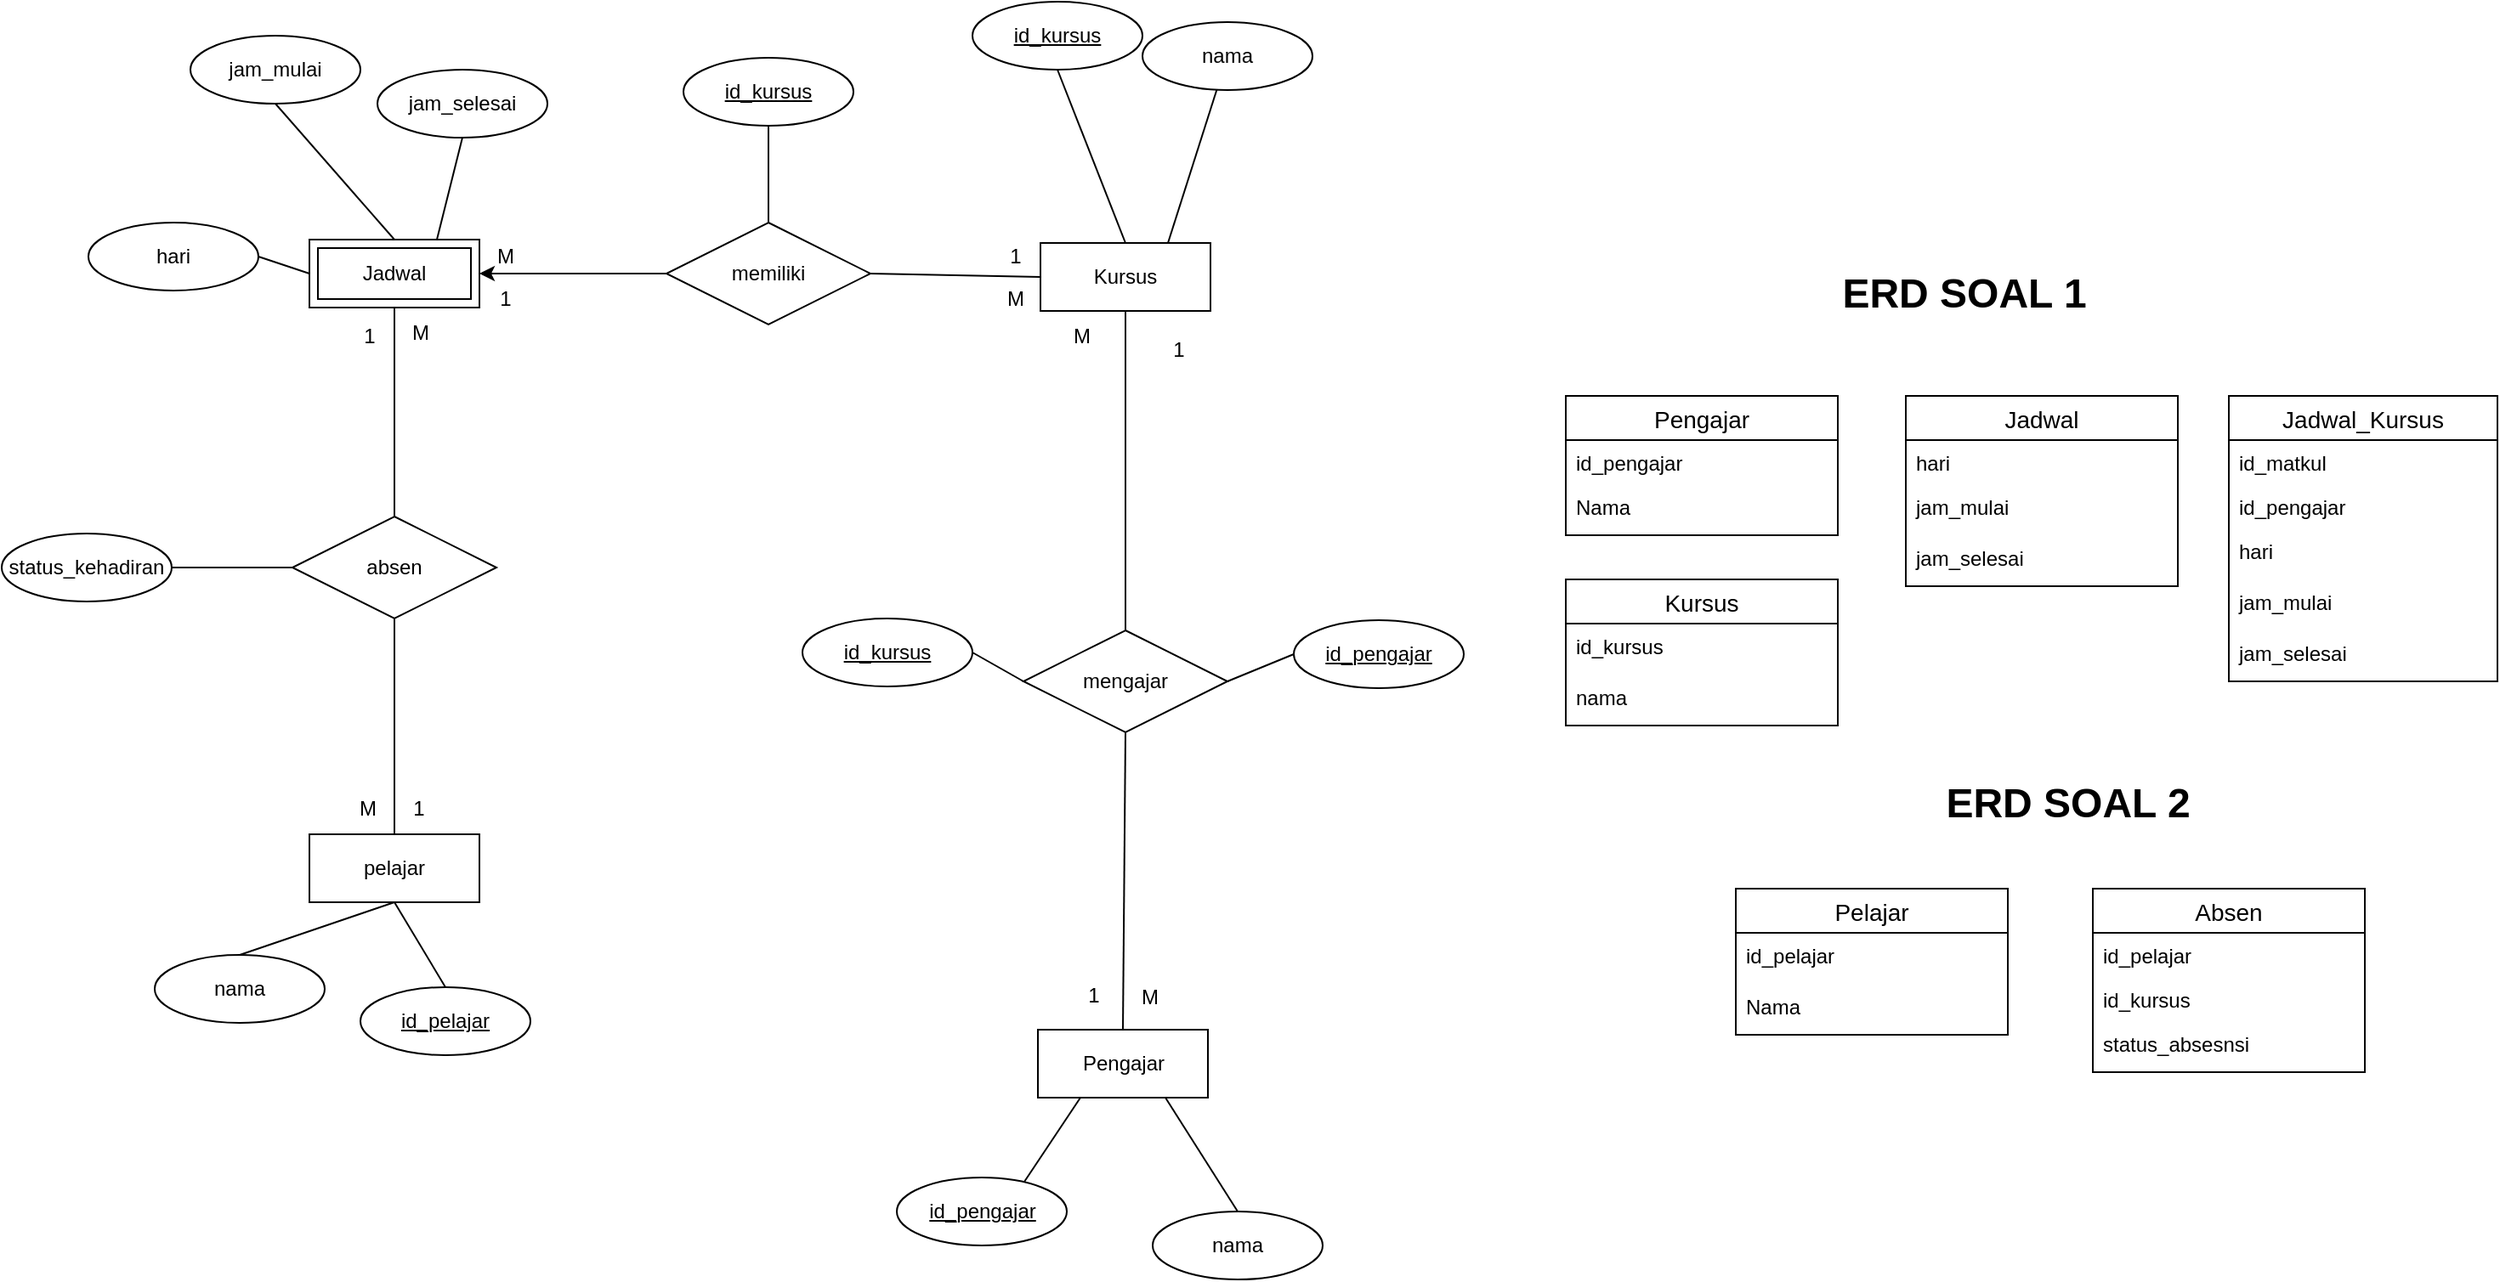 <mxfile version="20.8.23" type="device"><diagram name="Page-1" id="7TSt_AGY1cLhhKgOp_Kf"><mxGraphModel dx="3115" dy="1248" grid="1" gridSize="10" guides="1" tooltips="1" connect="1" arrows="1" fold="1" page="1" pageScale="1" pageWidth="850" pageHeight="1100" math="0" shadow="0"><root><mxCell id="0"/><mxCell id="1" parent="0"/><mxCell id="c8QgagZHZJS5c7rCXzzY-150" value="Kursus" style="whiteSpace=wrap;html=1;align=center;" vertex="1" parent="1"><mxGeometry x="681" y="270" width="100" height="40" as="geometry"/></mxCell><mxCell id="c8QgagZHZJS5c7rCXzzY-151" value="Pengajar" style="whiteSpace=wrap;html=1;align=center;" vertex="1" parent="1"><mxGeometry x="679.5" y="733" width="100" height="40" as="geometry"/></mxCell><mxCell id="c8QgagZHZJS5c7rCXzzY-153" value="memiliki" style="shape=rhombus;perimeter=rhombusPerimeter;whiteSpace=wrap;html=1;align=center;" vertex="1" parent="1"><mxGeometry x="461" y="258" width="120" height="60" as="geometry"/></mxCell><mxCell id="c8QgagZHZJS5c7rCXzzY-154" value="Pelajar" style="swimlane;fontStyle=0;childLayout=stackLayout;horizontal=1;startSize=26;horizontalStack=0;resizeParent=1;resizeParentMax=0;resizeLast=0;collapsible=1;marginBottom=0;align=center;fontSize=14;" vertex="1" parent="1"><mxGeometry x="1090" y="650" width="160" height="86" as="geometry"/></mxCell><mxCell id="c8QgagZHZJS5c7rCXzzY-155" value="id_pelajar" style="text;strokeColor=none;fillColor=none;spacingLeft=4;spacingRight=4;overflow=hidden;rotatable=0;points=[[0,0.5],[1,0.5]];portConstraint=eastwest;fontSize=12;" vertex="1" parent="c8QgagZHZJS5c7rCXzzY-154"><mxGeometry y="26" width="160" height="30" as="geometry"/></mxCell><mxCell id="c8QgagZHZJS5c7rCXzzY-156" value="Nama" style="text;strokeColor=none;fillColor=none;spacingLeft=4;spacingRight=4;overflow=hidden;rotatable=0;points=[[0,0.5],[1,0.5]];portConstraint=eastwest;fontSize=12;" vertex="1" parent="c8QgagZHZJS5c7rCXzzY-154"><mxGeometry y="56" width="160" height="30" as="geometry"/></mxCell><mxCell id="c8QgagZHZJS5c7rCXzzY-157" value="Absen" style="swimlane;fontStyle=0;childLayout=stackLayout;horizontal=1;startSize=26;horizontalStack=0;resizeParent=1;resizeParentMax=0;resizeLast=0;collapsible=1;marginBottom=0;align=center;fontSize=14;" vertex="1" parent="1"><mxGeometry x="1300" y="650" width="160" height="108" as="geometry"/></mxCell><mxCell id="c8QgagZHZJS5c7rCXzzY-158" value="id_pelajar&#10;" style="text;strokeColor=none;fillColor=none;spacingLeft=4;spacingRight=4;overflow=hidden;rotatable=0;points=[[0,0.5],[1,0.5]];portConstraint=eastwest;fontSize=12;" vertex="1" parent="c8QgagZHZJS5c7rCXzzY-157"><mxGeometry y="26" width="160" height="26" as="geometry"/></mxCell><mxCell id="c8QgagZHZJS5c7rCXzzY-159" value="id_kursus&#10;" style="text;strokeColor=none;fillColor=none;spacingLeft=4;spacingRight=4;overflow=hidden;rotatable=0;points=[[0,0.5],[1,0.5]];portConstraint=eastwest;fontSize=12;" vertex="1" parent="c8QgagZHZJS5c7rCXzzY-157"><mxGeometry y="52" width="160" height="26" as="geometry"/></mxCell><mxCell id="c8QgagZHZJS5c7rCXzzY-160" value="status_absesnsi" style="text;strokeColor=none;fillColor=none;spacingLeft=4;spacingRight=4;overflow=hidden;rotatable=0;points=[[0,0.5],[1,0.5]];portConstraint=eastwest;fontSize=12;" vertex="1" parent="c8QgagZHZJS5c7rCXzzY-157"><mxGeometry y="78" width="160" height="30" as="geometry"/></mxCell><mxCell id="c8QgagZHZJS5c7rCXzzY-161" value="&lt;font style=&quot;font-size: 24px;&quot;&gt;&lt;b&gt;ERD SOAL 2&lt;/b&gt;&lt;/font&gt;" style="text;html=1;align=center;verticalAlign=middle;resizable=0;points=[];autosize=1;strokeColor=none;fillColor=none;" vertex="1" parent="1"><mxGeometry x="1200" y="580" width="170" height="40" as="geometry"/></mxCell><mxCell id="c8QgagZHZJS5c7rCXzzY-162" value="Pengajar" style="swimlane;fontStyle=0;childLayout=stackLayout;horizontal=1;startSize=26;horizontalStack=0;resizeParent=1;resizeParentMax=0;resizeLast=0;collapsible=1;marginBottom=0;align=center;fontSize=14;" vertex="1" parent="1"><mxGeometry x="990" y="360" width="160" height="82" as="geometry"/></mxCell><mxCell id="c8QgagZHZJS5c7rCXzzY-163" value="id_pengajar" style="text;strokeColor=none;fillColor=none;spacingLeft=4;spacingRight=4;overflow=hidden;rotatable=0;points=[[0,0.5],[1,0.5]];portConstraint=eastwest;fontSize=12;" vertex="1" parent="c8QgagZHZJS5c7rCXzzY-162"><mxGeometry y="26" width="160" height="26" as="geometry"/></mxCell><mxCell id="c8QgagZHZJS5c7rCXzzY-164" value="Nama" style="text;strokeColor=none;fillColor=none;spacingLeft=4;spacingRight=4;overflow=hidden;rotatable=0;points=[[0,0.5],[1,0.5]];portConstraint=eastwest;fontSize=12;" vertex="1" parent="c8QgagZHZJS5c7rCXzzY-162"><mxGeometry y="52" width="160" height="30" as="geometry"/></mxCell><mxCell id="c8QgagZHZJS5c7rCXzzY-165" value="Jadwal" style="swimlane;fontStyle=0;childLayout=stackLayout;horizontal=1;startSize=26;horizontalStack=0;resizeParent=1;resizeParentMax=0;resizeLast=0;collapsible=1;marginBottom=0;align=center;fontSize=14;" vertex="1" parent="1"><mxGeometry x="1190" y="360" width="160" height="112" as="geometry"/></mxCell><mxCell id="c8QgagZHZJS5c7rCXzzY-166" value="hari" style="text;strokeColor=none;fillColor=none;spacingLeft=4;spacingRight=4;overflow=hidden;rotatable=0;points=[[0,0.5],[1,0.5]];portConstraint=eastwest;fontSize=12;" vertex="1" parent="c8QgagZHZJS5c7rCXzzY-165"><mxGeometry y="26" width="160" height="26" as="geometry"/></mxCell><mxCell id="c8QgagZHZJS5c7rCXzzY-167" value="jam_mulai" style="text;strokeColor=none;fillColor=none;spacingLeft=4;spacingRight=4;overflow=hidden;rotatable=0;points=[[0,0.5],[1,0.5]];portConstraint=eastwest;fontSize=12;" vertex="1" parent="c8QgagZHZJS5c7rCXzzY-165"><mxGeometry y="52" width="160" height="30" as="geometry"/></mxCell><mxCell id="c8QgagZHZJS5c7rCXzzY-168" value="jam_selesai" style="text;strokeColor=none;fillColor=none;spacingLeft=4;spacingRight=4;overflow=hidden;rotatable=0;points=[[0,0.5],[1,0.5]];portConstraint=eastwest;fontSize=12;" vertex="1" parent="c8QgagZHZJS5c7rCXzzY-165"><mxGeometry y="82" width="160" height="30" as="geometry"/></mxCell><mxCell id="c8QgagZHZJS5c7rCXzzY-169" value="Kursus" style="swimlane;fontStyle=0;childLayout=stackLayout;horizontal=1;startSize=26;horizontalStack=0;resizeParent=1;resizeParentMax=0;resizeLast=0;collapsible=1;marginBottom=0;align=center;fontSize=14;" vertex="1" parent="1"><mxGeometry x="990" y="468" width="160" height="86" as="geometry"/></mxCell><mxCell id="c8QgagZHZJS5c7rCXzzY-170" value="id_kursus" style="text;strokeColor=none;fillColor=none;spacingLeft=4;spacingRight=4;overflow=hidden;rotatable=0;points=[[0,0.5],[1,0.5]];portConstraint=eastwest;fontSize=12;" vertex="1" parent="c8QgagZHZJS5c7rCXzzY-169"><mxGeometry y="26" width="160" height="30" as="geometry"/></mxCell><mxCell id="c8QgagZHZJS5c7rCXzzY-171" value="nama" style="text;strokeColor=none;fillColor=none;spacingLeft=4;spacingRight=4;overflow=hidden;rotatable=0;points=[[0,0.5],[1,0.5]];portConstraint=eastwest;fontSize=12;" vertex="1" parent="c8QgagZHZJS5c7rCXzzY-169"><mxGeometry y="56" width="160" height="30" as="geometry"/></mxCell><mxCell id="c8QgagZHZJS5c7rCXzzY-172" value="Jadwal_Kursus" style="swimlane;fontStyle=0;childLayout=stackLayout;horizontal=1;startSize=26;horizontalStack=0;resizeParent=1;resizeParentMax=0;resizeLast=0;collapsible=1;marginBottom=0;align=center;fontSize=14;" vertex="1" parent="1"><mxGeometry x="1380" y="360" width="158" height="168" as="geometry"/></mxCell><mxCell id="c8QgagZHZJS5c7rCXzzY-173" value="id_matkul" style="text;strokeColor=none;fillColor=none;spacingLeft=4;spacingRight=4;overflow=hidden;rotatable=0;points=[[0,0.5],[1,0.5]];portConstraint=eastwest;fontSize=12;" vertex="1" parent="c8QgagZHZJS5c7rCXzzY-172"><mxGeometry y="26" width="158" height="26" as="geometry"/></mxCell><mxCell id="c8QgagZHZJS5c7rCXzzY-174" value="id_pengajar" style="text;strokeColor=none;fillColor=none;spacingLeft=4;spacingRight=4;overflow=hidden;rotatable=0;points=[[0,0.5],[1,0.5]];portConstraint=eastwest;fontSize=12;" vertex="1" parent="c8QgagZHZJS5c7rCXzzY-172"><mxGeometry y="52" width="158" height="26" as="geometry"/></mxCell><mxCell id="c8QgagZHZJS5c7rCXzzY-175" value="hari" style="text;strokeColor=none;fillColor=none;spacingLeft=4;spacingRight=4;overflow=hidden;rotatable=0;points=[[0,0.5],[1,0.5]];portConstraint=eastwest;fontSize=12;" vertex="1" parent="c8QgagZHZJS5c7rCXzzY-172"><mxGeometry y="78" width="158" height="30" as="geometry"/></mxCell><mxCell id="c8QgagZHZJS5c7rCXzzY-176" value="jam_mulai" style="text;strokeColor=none;fillColor=none;spacingLeft=4;spacingRight=4;overflow=hidden;rotatable=0;points=[[0,0.5],[1,0.5]];portConstraint=eastwest;fontSize=12;" vertex="1" parent="c8QgagZHZJS5c7rCXzzY-172"><mxGeometry y="108" width="158" height="30" as="geometry"/></mxCell><mxCell id="c8QgagZHZJS5c7rCXzzY-177" value="jam_selesai" style="text;strokeColor=none;fillColor=none;spacingLeft=4;spacingRight=4;overflow=hidden;rotatable=0;points=[[0,0.5],[1,0.5]];portConstraint=eastwest;fontSize=12;" vertex="1" parent="c8QgagZHZJS5c7rCXzzY-172"><mxGeometry y="138" width="158" height="30" as="geometry"/></mxCell><mxCell id="c8QgagZHZJS5c7rCXzzY-178" value="Jadwal" style="shape=ext;margin=3;double=1;whiteSpace=wrap;html=1;align=center;" vertex="1" parent="1"><mxGeometry x="251" y="268" width="100" height="40" as="geometry"/></mxCell><mxCell id="c8QgagZHZJS5c7rCXzzY-179" style="edgeStyle=orthogonalEdgeStyle;rounded=0;orthogonalLoop=1;jettySize=auto;html=1;exitX=0.5;exitY=1;exitDx=0;exitDy=0;" edge="1" parent="1" source="c8QgagZHZJS5c7rCXzzY-178" target="c8QgagZHZJS5c7rCXzzY-178"><mxGeometry relative="1" as="geometry"/></mxCell><mxCell id="c8QgagZHZJS5c7rCXzzY-180" value="mengajar" style="shape=rhombus;perimeter=rhombusPerimeter;whiteSpace=wrap;html=1;align=center;" vertex="1" parent="1"><mxGeometry x="671" y="498" width="120" height="60" as="geometry"/></mxCell><mxCell id="c8QgagZHZJS5c7rCXzzY-182" value="" style="edgeStyle=orthogonalEdgeStyle;rounded=0;orthogonalLoop=1;jettySize=auto;html=1;endArrow=classic;endFill=1;entryX=1;entryY=0.5;entryDx=0;entryDy=0;exitX=0;exitY=0.5;exitDx=0;exitDy=0;" edge="1" parent="1" source="c8QgagZHZJS5c7rCXzzY-153" target="c8QgagZHZJS5c7rCXzzY-178"><mxGeometry relative="1" as="geometry"><mxPoint x="661" y="218" as="sourcePoint"/><mxPoint x="541" y="218" as="targetPoint"/></mxGeometry></mxCell><mxCell id="c8QgagZHZJS5c7rCXzzY-183" value="" style="endArrow=none;html=1;rounded=0;exitX=1;exitY=0.5;exitDx=0;exitDy=0;entryX=0;entryY=0.5;entryDx=0;entryDy=0;" edge="1" parent="1" source="c8QgagZHZJS5c7rCXzzY-153" target="c8QgagZHZJS5c7rCXzzY-150"><mxGeometry relative="1" as="geometry"><mxPoint x="741" y="298" as="sourcePoint"/><mxPoint x="841" y="298" as="targetPoint"/></mxGeometry></mxCell><mxCell id="c8QgagZHZJS5c7rCXzzY-184" value="" style="endArrow=none;html=1;rounded=0;exitX=0.5;exitY=1;exitDx=0;exitDy=0;entryX=0.5;entryY=0;entryDx=0;entryDy=0;" edge="1" parent="1" source="c8QgagZHZJS5c7rCXzzY-178" target="c8QgagZHZJS5c7rCXzzY-185"><mxGeometry relative="1" as="geometry"><mxPoint x="551" y="478" as="sourcePoint"/><mxPoint x="301" y="468" as="targetPoint"/></mxGeometry></mxCell><mxCell id="c8QgagZHZJS5c7rCXzzY-185" value="absen" style="shape=rhombus;perimeter=rhombusPerimeter;whiteSpace=wrap;html=1;align=center;" vertex="1" parent="1"><mxGeometry x="241" y="431" width="120" height="60" as="geometry"/></mxCell><mxCell id="c8QgagZHZJS5c7rCXzzY-186" value="pelajar" style="whiteSpace=wrap;html=1;align=center;" vertex="1" parent="1"><mxGeometry x="251" y="618" width="100" height="40" as="geometry"/></mxCell><mxCell id="c8QgagZHZJS5c7rCXzzY-187" value="" style="endArrow=none;html=1;rounded=0;exitX=0.5;exitY=1;exitDx=0;exitDy=0;entryX=0.5;entryY=0;entryDx=0;entryDy=0;" edge="1" parent="1" source="c8QgagZHZJS5c7rCXzzY-185" target="c8QgagZHZJS5c7rCXzzY-186"><mxGeometry relative="1" as="geometry"><mxPoint x="311" y="318" as="sourcePoint"/><mxPoint x="311" y="482" as="targetPoint"/></mxGeometry></mxCell><mxCell id="c8QgagZHZJS5c7rCXzzY-188" value="" style="endArrow=none;html=1;rounded=0;exitX=0.5;exitY=0;exitDx=0;exitDy=0;entryX=0.5;entryY=1;entryDx=0;entryDy=0;" edge="1" parent="1" source="c8QgagZHZJS5c7rCXzzY-150" target="c8QgagZHZJS5c7rCXzzY-192"><mxGeometry relative="1" as="geometry"><mxPoint x="561" y="298" as="sourcePoint"/><mxPoint x="721" y="200" as="targetPoint"/></mxGeometry></mxCell><mxCell id="c8QgagZHZJS5c7rCXzzY-189" value="" style="endArrow=none;html=1;rounded=0;exitX=0.25;exitY=1;exitDx=0;exitDy=0;entryX=0.5;entryY=1;entryDx=0;entryDy=0;" edge="1" parent="1" source="c8QgagZHZJS5c7rCXzzY-151" target="c8QgagZHZJS5c7rCXzzY-193"><mxGeometry relative="1" as="geometry"><mxPoint x="222.5" y="743" as="sourcePoint"/><mxPoint x="692.5" y="654" as="targetPoint"/></mxGeometry></mxCell><mxCell id="c8QgagZHZJS5c7rCXzzY-190" value="" style="endArrow=none;html=1;rounded=0;exitX=0.5;exitY=1;exitDx=0;exitDy=0;entryX=0.5;entryY=0;entryDx=0;entryDy=0;" edge="1" parent="1" source="c8QgagZHZJS5c7rCXzzY-186" target="c8QgagZHZJS5c7rCXzzY-191"><mxGeometry relative="1" as="geometry"><mxPoint x="741" y="280" as="sourcePoint"/><mxPoint x="441" y="668" as="targetPoint"/></mxGeometry></mxCell><mxCell id="c8QgagZHZJS5c7rCXzzY-191" value="id_pelajar" style="ellipse;whiteSpace=wrap;html=1;align=center;fontStyle=4;" vertex="1" parent="1"><mxGeometry x="281" y="708" width="100" height="40" as="geometry"/></mxCell><mxCell id="c8QgagZHZJS5c7rCXzzY-192" value="id_kursus" style="ellipse;whiteSpace=wrap;html=1;align=center;fontStyle=4;" vertex="1" parent="1"><mxGeometry x="641" y="128" width="100" height="40" as="geometry"/></mxCell><mxCell id="c8QgagZHZJS5c7rCXzzY-193" value="id_pengajar" style="ellipse;whiteSpace=wrap;html=1;align=center;fontStyle=4;" vertex="1" parent="1"><mxGeometry x="596.5" y="820" width="100" height="40" as="geometry"/></mxCell><mxCell id="c8QgagZHZJS5c7rCXzzY-194" value="nama" style="ellipse;whiteSpace=wrap;html=1;align=center;" vertex="1" parent="1"><mxGeometry x="160" y="689" width="100" height="40" as="geometry"/></mxCell><mxCell id="c8QgagZHZJS5c7rCXzzY-195" value="nama" style="ellipse;whiteSpace=wrap;html=1;align=center;" vertex="1" parent="1"><mxGeometry x="741" y="140" width="100" height="40" as="geometry"/></mxCell><mxCell id="c8QgagZHZJS5c7rCXzzY-196" value="nama" style="ellipse;whiteSpace=wrap;html=1;align=center;" vertex="1" parent="1"><mxGeometry x="747" y="840" width="100" height="40" as="geometry"/></mxCell><mxCell id="c8QgagZHZJS5c7rCXzzY-197" value="" style="endArrow=none;html=1;rounded=0;exitX=0.75;exitY=1;exitDx=0;exitDy=0;entryX=0.5;entryY=0;entryDx=0;entryDy=0;" edge="1" parent="1" source="c8QgagZHZJS5c7rCXzzY-151" target="c8QgagZHZJS5c7rCXzzY-196"><mxGeometry relative="1" as="geometry"><mxPoint x="722.5" y="743" as="sourcePoint"/><mxPoint x="702.5" y="653" as="targetPoint"/></mxGeometry></mxCell><mxCell id="c8QgagZHZJS5c7rCXzzY-198" value="" style="endArrow=none;html=1;rounded=0;exitX=0.75;exitY=0;exitDx=0;exitDy=0;" edge="1" parent="1" source="c8QgagZHZJS5c7rCXzzY-150" target="c8QgagZHZJS5c7rCXzzY-195"><mxGeometry relative="1" as="geometry"><mxPoint x="741" y="280" as="sourcePoint"/><mxPoint x="701" y="178" as="targetPoint"/></mxGeometry></mxCell><mxCell id="c8QgagZHZJS5c7rCXzzY-199" value="" style="endArrow=none;html=1;rounded=0;exitX=0.5;exitY=1;exitDx=0;exitDy=0;entryX=0.5;entryY=0;entryDx=0;entryDy=0;" edge="1" parent="1" source="c8QgagZHZJS5c7rCXzzY-186" target="c8QgagZHZJS5c7rCXzzY-194"><mxGeometry relative="1" as="geometry"><mxPoint x="361" y="648" as="sourcePoint"/><mxPoint x="491" y="718" as="targetPoint"/></mxGeometry></mxCell><mxCell id="c8QgagZHZJS5c7rCXzzY-200" value="jam_mulai" style="ellipse;whiteSpace=wrap;html=1;align=center;" vertex="1" parent="1"><mxGeometry x="181" y="148" width="100" height="40" as="geometry"/></mxCell><mxCell id="c8QgagZHZJS5c7rCXzzY-201" value="" style="endArrow=none;html=1;rounded=0;exitX=0.5;exitY=0;exitDx=0;exitDy=0;entryX=0.5;entryY=1;entryDx=0;entryDy=0;" edge="1" parent="1" source="c8QgagZHZJS5c7rCXzzY-178" target="c8QgagZHZJS5c7rCXzzY-200"><mxGeometry relative="1" as="geometry"><mxPoint x="741" y="280" as="sourcePoint"/><mxPoint x="701" y="178" as="targetPoint"/></mxGeometry></mxCell><mxCell id="c8QgagZHZJS5c7rCXzzY-202" value="jam_selesai" style="ellipse;whiteSpace=wrap;html=1;align=center;" vertex="1" parent="1"><mxGeometry x="291" y="168" width="100" height="40" as="geometry"/></mxCell><mxCell id="c8QgagZHZJS5c7rCXzzY-203" value="" style="endArrow=none;html=1;rounded=0;exitX=0.75;exitY=0;exitDx=0;exitDy=0;entryX=0.5;entryY=1;entryDx=0;entryDy=0;" edge="1" parent="1" source="c8QgagZHZJS5c7rCXzzY-178" target="c8QgagZHZJS5c7rCXzzY-202"><mxGeometry relative="1" as="geometry"><mxPoint x="311" y="278" as="sourcePoint"/><mxPoint x="351" y="201" as="targetPoint"/></mxGeometry></mxCell><mxCell id="c8QgagZHZJS5c7rCXzzY-204" value="hari" style="ellipse;whiteSpace=wrap;html=1;align=center;" vertex="1" parent="1"><mxGeometry x="121" y="258" width="100" height="40" as="geometry"/></mxCell><mxCell id="c8QgagZHZJS5c7rCXzzY-205" value="" style="endArrow=none;html=1;rounded=0;exitX=0;exitY=0.5;exitDx=0;exitDy=0;entryX=1;entryY=0.5;entryDx=0;entryDy=0;" edge="1" parent="1" source="c8QgagZHZJS5c7rCXzzY-178" target="c8QgagZHZJS5c7rCXzzY-204"><mxGeometry relative="1" as="geometry"><mxPoint x="311" y="278" as="sourcePoint"/><mxPoint x="351" y="201" as="targetPoint"/></mxGeometry></mxCell><mxCell id="c8QgagZHZJS5c7rCXzzY-207" value="id_pengajar" style="ellipse;whiteSpace=wrap;html=1;align=center;fontStyle=4;" vertex="1" parent="1"><mxGeometry x="830" y="492" width="100" height="40" as="geometry"/></mxCell><mxCell id="c8QgagZHZJS5c7rCXzzY-208" value="id_kursus" style="ellipse;whiteSpace=wrap;html=1;align=center;fontStyle=4;" vertex="1" parent="1"><mxGeometry x="541" y="491" width="100" height="40" as="geometry"/></mxCell><mxCell id="c8QgagZHZJS5c7rCXzzY-210" value="id_kursus" style="ellipse;whiteSpace=wrap;html=1;align=center;fontStyle=4;" vertex="1" parent="1"><mxGeometry x="471" y="161" width="100" height="40" as="geometry"/></mxCell><mxCell id="c8QgagZHZJS5c7rCXzzY-211" value="" style="endArrow=none;html=1;rounded=0;exitX=0.5;exitY=0;exitDx=0;exitDy=0;entryX=0.5;entryY=1;entryDx=0;entryDy=0;" edge="1" parent="1" source="c8QgagZHZJS5c7rCXzzY-153" target="c8QgagZHZJS5c7rCXzzY-210"><mxGeometry relative="1" as="geometry"><mxPoint x="741" y="280" as="sourcePoint"/><mxPoint x="701" y="178" as="targetPoint"/></mxGeometry></mxCell><mxCell id="c8QgagZHZJS5c7rCXzzY-212" value="status_kehadiran" style="ellipse;whiteSpace=wrap;html=1;align=center;" vertex="1" parent="1"><mxGeometry x="70" y="441" width="100" height="40" as="geometry"/></mxCell><mxCell id="c8QgagZHZJS5c7rCXzzY-213" value="" style="endArrow=none;html=1;rounded=0;entryX=1;entryY=0.5;entryDx=0;entryDy=0;" edge="1" parent="1" source="c8QgagZHZJS5c7rCXzzY-185" target="c8QgagZHZJS5c7rCXzzY-212"><mxGeometry relative="1" as="geometry"><mxPoint x="311" y="278" as="sourcePoint"/><mxPoint x="241" y="198" as="targetPoint"/></mxGeometry></mxCell><mxCell id="c8QgagZHZJS5c7rCXzzY-214" value="&lt;font style=&quot;font-size: 24px;&quot;&gt;&lt;b&gt;ERD SOAL 1&lt;/b&gt;&lt;/font&gt;" style="text;html=1;align=center;verticalAlign=middle;resizable=0;points=[];autosize=1;strokeColor=none;fillColor=none;" vertex="1" parent="1"><mxGeometry x="1139" y="280" width="170" height="40" as="geometry"/></mxCell><mxCell id="c8QgagZHZJS5c7rCXzzY-215" value="1" style="text;html=1;align=center;verticalAlign=middle;resizable=0;points=[];autosize=1;strokeColor=none;fillColor=none;" vertex="1" parent="1"><mxGeometry x="697" y="698" width="30" height="30" as="geometry"/></mxCell><mxCell id="c8QgagZHZJS5c7rCXzzY-216" value="M" style="text;html=1;align=center;verticalAlign=middle;resizable=0;points=[];autosize=1;strokeColor=none;fillColor=none;" vertex="1" parent="1"><mxGeometry x="690" y="310" width="30" height="30" as="geometry"/></mxCell><mxCell id="c8QgagZHZJS5c7rCXzzY-217" value="M" style="text;html=1;align=center;verticalAlign=middle;resizable=0;points=[];autosize=1;strokeColor=none;fillColor=none;" vertex="1" parent="1"><mxGeometry x="730" y="699" width="30" height="30" as="geometry"/></mxCell><mxCell id="c8QgagZHZJS5c7rCXzzY-218" value="1" style="text;html=1;align=center;verticalAlign=middle;resizable=0;points=[];autosize=1;strokeColor=none;fillColor=none;" vertex="1" parent="1"><mxGeometry x="747" y="318" width="30" height="30" as="geometry"/></mxCell><mxCell id="c8QgagZHZJS5c7rCXzzY-219" value="1" style="text;html=1;align=center;verticalAlign=middle;resizable=0;points=[];autosize=1;strokeColor=none;fillColor=none;" vertex="1" parent="1"><mxGeometry x="351" y="288" width="30" height="30" as="geometry"/></mxCell><mxCell id="c8QgagZHZJS5c7rCXzzY-220" value="M" style="text;html=1;align=center;verticalAlign=middle;resizable=0;points=[];autosize=1;strokeColor=none;fillColor=none;" vertex="1" parent="1"><mxGeometry x="351" y="263" width="30" height="30" as="geometry"/></mxCell><mxCell id="c8QgagZHZJS5c7rCXzzY-221" value="M" style="text;html=1;align=center;verticalAlign=middle;resizable=0;points=[];autosize=1;strokeColor=none;fillColor=none;" vertex="1" parent="1"><mxGeometry x="651" y="288" width="30" height="30" as="geometry"/></mxCell><mxCell id="c8QgagZHZJS5c7rCXzzY-222" value="1" style="text;html=1;align=center;verticalAlign=middle;resizable=0;points=[];autosize=1;strokeColor=none;fillColor=none;" vertex="1" parent="1"><mxGeometry x="651" y="263" width="30" height="30" as="geometry"/></mxCell><mxCell id="c8QgagZHZJS5c7rCXzzY-223" value="M" style="text;html=1;align=center;verticalAlign=middle;resizable=0;points=[];autosize=1;strokeColor=none;fillColor=none;" vertex="1" parent="1"><mxGeometry x="301" y="308" width="30" height="30" as="geometry"/></mxCell><mxCell id="c8QgagZHZJS5c7rCXzzY-224" value="1" style="text;html=1;align=center;verticalAlign=middle;resizable=0;points=[];autosize=1;strokeColor=none;fillColor=none;" vertex="1" parent="1"><mxGeometry x="271" y="310" width="30" height="30" as="geometry"/></mxCell><mxCell id="c8QgagZHZJS5c7rCXzzY-225" value="1" style="text;html=1;align=center;verticalAlign=middle;resizable=0;points=[];autosize=1;strokeColor=none;fillColor=none;" vertex="1" parent="1"><mxGeometry x="300" y="588" width="30" height="30" as="geometry"/></mxCell><mxCell id="c8QgagZHZJS5c7rCXzzY-226" value="M" style="text;html=1;align=center;verticalAlign=middle;resizable=0;points=[];autosize=1;strokeColor=none;fillColor=none;" vertex="1" parent="1"><mxGeometry x="270" y="588" width="30" height="30" as="geometry"/></mxCell><mxCell id="c8QgagZHZJS5c7rCXzzY-227" value="" style="endArrow=none;html=1;rounded=0;exitX=0.5;exitY=0;exitDx=0;exitDy=0;entryX=0.5;entryY=1;entryDx=0;entryDy=0;" edge="1" parent="1" source="c8QgagZHZJS5c7rCXzzY-180" target="c8QgagZHZJS5c7rCXzzY-150"><mxGeometry relative="1" as="geometry"><mxPoint x="600" y="360" as="sourcePoint"/><mxPoint x="700" y="362" as="targetPoint"/></mxGeometry></mxCell><mxCell id="c8QgagZHZJS5c7rCXzzY-228" value="" style="endArrow=none;html=1;rounded=0;exitX=0;exitY=0.5;exitDx=0;exitDy=0;entryX=1;entryY=0.5;entryDx=0;entryDy=0;" edge="1" parent="1" source="c8QgagZHZJS5c7rCXzzY-180" target="c8QgagZHZJS5c7rCXzzY-208"><mxGeometry relative="1" as="geometry"><mxPoint x="741" y="508" as="sourcePoint"/><mxPoint x="741" y="320" as="targetPoint"/></mxGeometry></mxCell><mxCell id="c8QgagZHZJS5c7rCXzzY-229" value="" style="endArrow=none;html=1;rounded=0;exitX=1;exitY=0.5;exitDx=0;exitDy=0;entryX=0;entryY=0.5;entryDx=0;entryDy=0;" edge="1" parent="1" source="c8QgagZHZJS5c7rCXzzY-180" target="c8QgagZHZJS5c7rCXzzY-207"><mxGeometry relative="1" as="geometry"><mxPoint x="681" y="538" as="sourcePoint"/><mxPoint x="651" y="521" as="targetPoint"/></mxGeometry></mxCell><mxCell id="c8QgagZHZJS5c7rCXzzY-230" value="" style="endArrow=none;html=1;rounded=0;exitX=0.5;exitY=0;exitDx=0;exitDy=0;entryX=0.5;entryY=1;entryDx=0;entryDy=0;" edge="1" parent="1" source="c8QgagZHZJS5c7rCXzzY-151" target="c8QgagZHZJS5c7rCXzzY-180"><mxGeometry relative="1" as="geometry"><mxPoint x="691" y="548" as="sourcePoint"/><mxPoint x="661" y="531" as="targetPoint"/></mxGeometry></mxCell></root></mxGraphModel></diagram></mxfile>